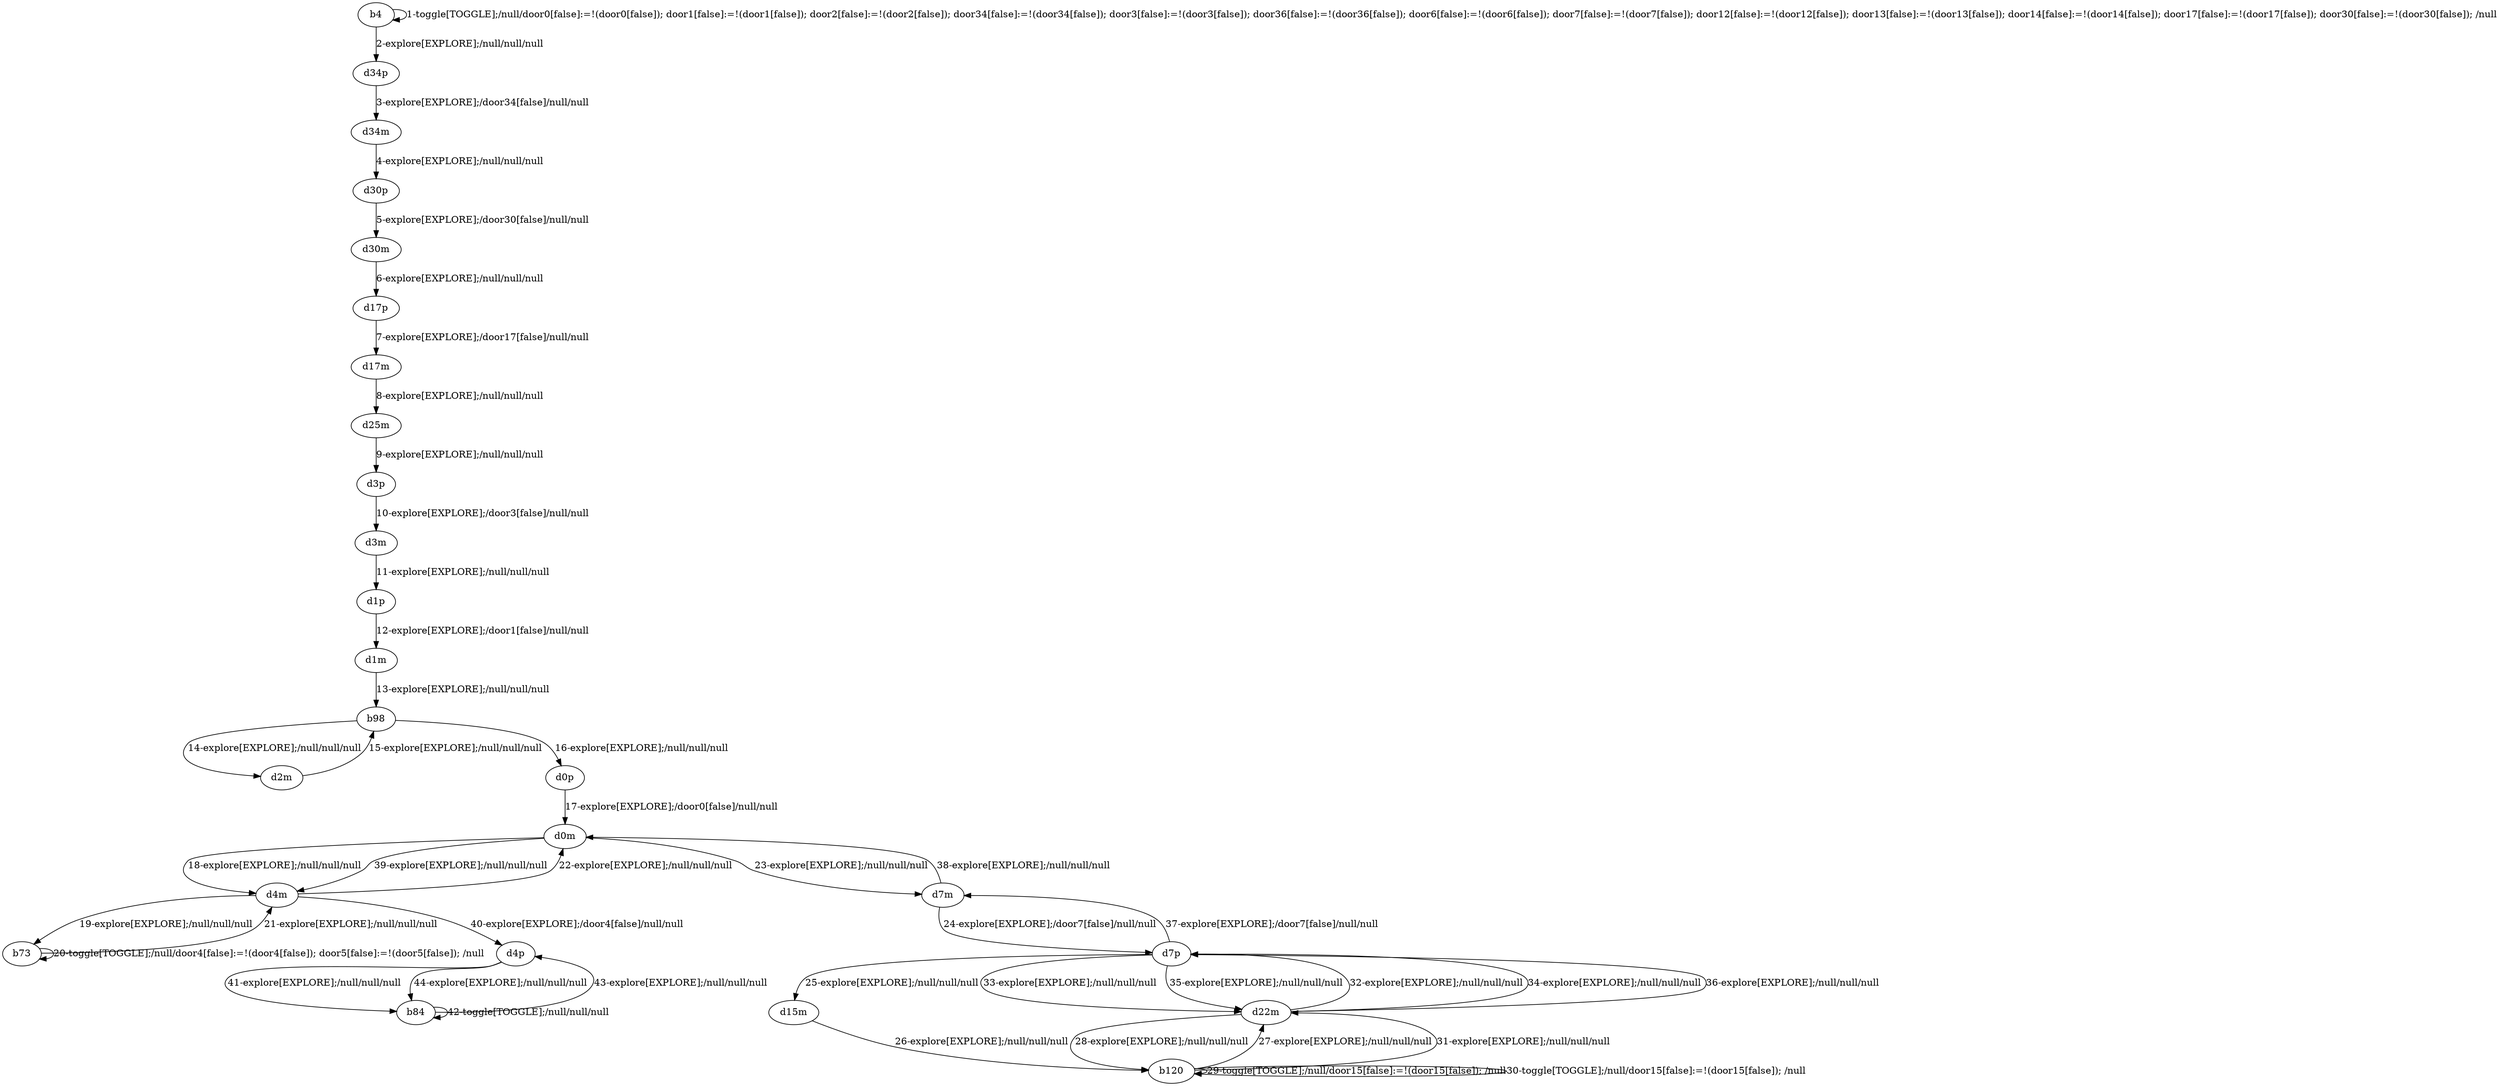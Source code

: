# Total number of goals covered by this test: 1
# b84 --> d4p

digraph g {
"b4" -> "b4" [label = "1-toggle[TOGGLE];/null/door0[false]:=!(door0[false]); door1[false]:=!(door1[false]); door2[false]:=!(door2[false]); door34[false]:=!(door34[false]); door3[false]:=!(door3[false]); door36[false]:=!(door36[false]); door6[false]:=!(door6[false]); door7[false]:=!(door7[false]); door12[false]:=!(door12[false]); door13[false]:=!(door13[false]); door14[false]:=!(door14[false]); door17[false]:=!(door17[false]); door30[false]:=!(door30[false]); /null"];
"b4" -> "d34p" [label = "2-explore[EXPLORE];/null/null/null"];
"d34p" -> "d34m" [label = "3-explore[EXPLORE];/door34[false]/null/null"];
"d34m" -> "d30p" [label = "4-explore[EXPLORE];/null/null/null"];
"d30p" -> "d30m" [label = "5-explore[EXPLORE];/door30[false]/null/null"];
"d30m" -> "d17p" [label = "6-explore[EXPLORE];/null/null/null"];
"d17p" -> "d17m" [label = "7-explore[EXPLORE];/door17[false]/null/null"];
"d17m" -> "d25m" [label = "8-explore[EXPLORE];/null/null/null"];
"d25m" -> "d3p" [label = "9-explore[EXPLORE];/null/null/null"];
"d3p" -> "d3m" [label = "10-explore[EXPLORE];/door3[false]/null/null"];
"d3m" -> "d1p" [label = "11-explore[EXPLORE];/null/null/null"];
"d1p" -> "d1m" [label = "12-explore[EXPLORE];/door1[false]/null/null"];
"d1m" -> "b98" [label = "13-explore[EXPLORE];/null/null/null"];
"b98" -> "d2m" [label = "14-explore[EXPLORE];/null/null/null"];
"d2m" -> "b98" [label = "15-explore[EXPLORE];/null/null/null"];
"b98" -> "d0p" [label = "16-explore[EXPLORE];/null/null/null"];
"d0p" -> "d0m" [label = "17-explore[EXPLORE];/door0[false]/null/null"];
"d0m" -> "d4m" [label = "18-explore[EXPLORE];/null/null/null"];
"d4m" -> "b73" [label = "19-explore[EXPLORE];/null/null/null"];
"b73" -> "b73" [label = "20-toggle[TOGGLE];/null/door4[false]:=!(door4[false]); door5[false]:=!(door5[false]); /null"];
"b73" -> "d4m" [label = "21-explore[EXPLORE];/null/null/null"];
"d4m" -> "d0m" [label = "22-explore[EXPLORE];/null/null/null"];
"d0m" -> "d7m" [label = "23-explore[EXPLORE];/null/null/null"];
"d7m" -> "d7p" [label = "24-explore[EXPLORE];/door7[false]/null/null"];
"d7p" -> "d15m" [label = "25-explore[EXPLORE];/null/null/null"];
"d15m" -> "b120" [label = "26-explore[EXPLORE];/null/null/null"];
"b120" -> "d22m" [label = "27-explore[EXPLORE];/null/null/null"];
"d22m" -> "b120" [label = "28-explore[EXPLORE];/null/null/null"];
"b120" -> "b120" [label = "29-toggle[TOGGLE];/null/door15[false]:=!(door15[false]); /null"];
"b120" -> "b120" [label = "30-toggle[TOGGLE];/null/door15[false]:=!(door15[false]); /null"];
"b120" -> "d22m" [label = "31-explore[EXPLORE];/null/null/null"];
"d22m" -> "d7p" [label = "32-explore[EXPLORE];/null/null/null"];
"d7p" -> "d22m" [label = "33-explore[EXPLORE];/null/null/null"];
"d22m" -> "d7p" [label = "34-explore[EXPLORE];/null/null/null"];
"d7p" -> "d22m" [label = "35-explore[EXPLORE];/null/null/null"];
"d22m" -> "d7p" [label = "36-explore[EXPLORE];/null/null/null"];
"d7p" -> "d7m" [label = "37-explore[EXPLORE];/door7[false]/null/null"];
"d7m" -> "d0m" [label = "38-explore[EXPLORE];/null/null/null"];
"d0m" -> "d4m" [label = "39-explore[EXPLORE];/null/null/null"];
"d4m" -> "d4p" [label = "40-explore[EXPLORE];/door4[false]/null/null"];
"d4p" -> "b84" [label = "41-explore[EXPLORE];/null/null/null"];
"b84" -> "b84" [label = "42-toggle[TOGGLE];/null/null/null"];
"b84" -> "d4p" [label = "43-explore[EXPLORE];/null/null/null"];
"d4p" -> "b84" [label = "44-explore[EXPLORE];/null/null/null"];
}
